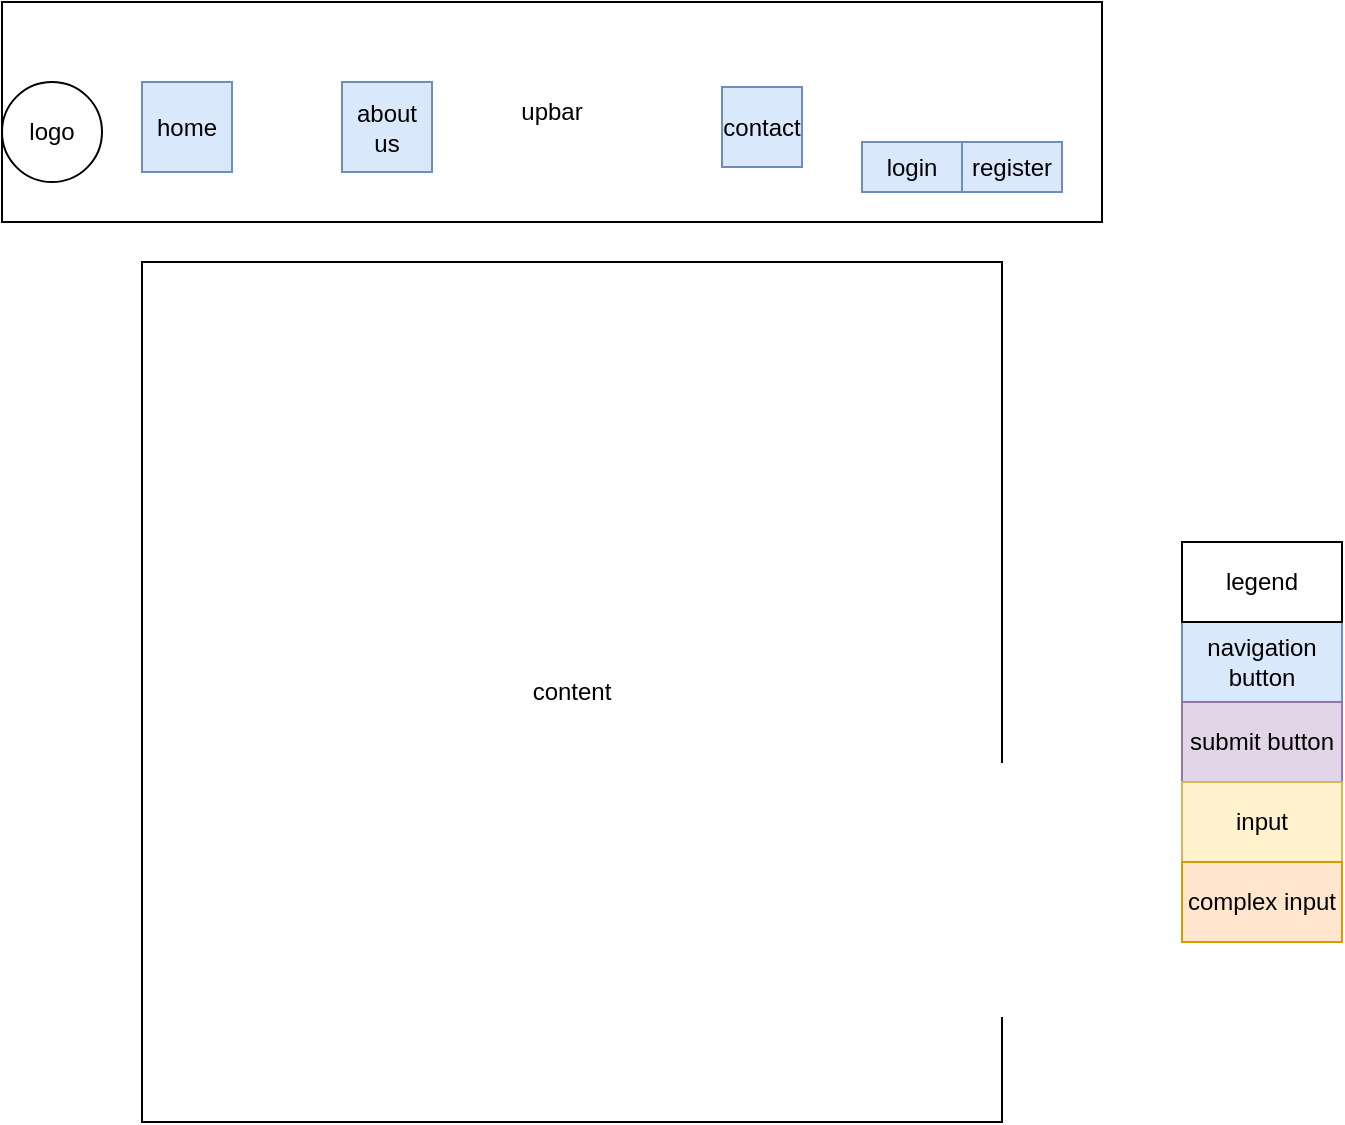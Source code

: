 <mxfile version="14.7.4" type="embed" pages="8"><diagram id="48QfPSKIX_U6BVccSqgQ" name="homepage"><mxGraphModel dx="999" dy="1860" grid="1" gridSize="10" guides="1" tooltips="1" connect="1" arrows="1" fold="1" page="1" pageScale="1" pageWidth="850" pageHeight="1100" background="none" math="0" shadow="0"><root><mxCell id="0"/><mxCell id="1" parent="0"/><mxCell id="4" value="upbar" style="rounded=0;whiteSpace=wrap;html=1;" parent="1" vertex="1"><mxGeometry x="140" y="-10" width="550" height="110" as="geometry"/></mxCell><mxCell id="5" value="logo" style="ellipse;whiteSpace=wrap;html=1;aspect=fixed;" parent="1" vertex="1"><mxGeometry x="140" y="30" width="50" height="50" as="geometry"/></mxCell><mxCell id="7" value="register" style="rounded=0;whiteSpace=wrap;html=1;fillColor=#dae8fc;strokeColor=#6c8ebf;" parent="1" vertex="1"><mxGeometry x="620" y="60" width="50" height="25" as="geometry"/></mxCell><mxCell id="8" value="login" style="rounded=0;whiteSpace=wrap;html=1;fillColor=#dae8fc;strokeColor=#6c8ebf;" parent="1" vertex="1"><mxGeometry x="570" y="60" width="50" height="25" as="geometry"/></mxCell><mxCell id="9" value="home" style="whiteSpace=wrap;html=1;aspect=fixed;fillColor=#dae8fc;strokeColor=#6c8ebf;" parent="1" vertex="1"><mxGeometry x="210" y="30" width="45" height="45" as="geometry"/></mxCell><mxCell id="10" value="contact" style="whiteSpace=wrap;html=1;aspect=fixed;fillColor=#dae8fc;strokeColor=#6c8ebf;" parent="1" vertex="1"><mxGeometry x="500" y="32.5" width="40" height="40" as="geometry"/></mxCell><mxCell id="11" value="about us" style="whiteSpace=wrap;html=1;aspect=fixed;fillColor=#dae8fc;strokeColor=#6c8ebf;" parent="1" vertex="1"><mxGeometry x="310" y="30" width="45" height="45" as="geometry"/></mxCell><mxCell id="12" value="content" style="whiteSpace=wrap;html=1;aspect=fixed;" parent="1" vertex="1"><mxGeometry x="210" y="120" width="430" height="430" as="geometry"/></mxCell><mxCell id="14" value="navigation button" style="rounded=0;whiteSpace=wrap;html=1;fillColor=#dae8fc;strokeColor=#6c8ebf;" parent="1" vertex="1"><mxGeometry x="730" y="300" width="80" height="40" as="geometry"/></mxCell><mxCell id="15" value="submit button" style="rounded=0;whiteSpace=wrap;html=1;fillColor=#e1d5e7;strokeColor=#9673a6;" parent="1" vertex="1"><mxGeometry x="730" y="340" width="80" height="40" as="geometry"/></mxCell><mxCell id="16" value="input" style="rounded=0;whiteSpace=wrap;html=1;fillColor=#fff2cc;strokeColor=#d6b656;" parent="1" vertex="1"><mxGeometry x="730" y="380" width="80" height="40" as="geometry"/></mxCell><mxCell id="17" value="complex input" style="rounded=0;whiteSpace=wrap;html=1;fillColor=#ffe6cc;strokeColor=#d79b00;" parent="1" vertex="1"><mxGeometry x="730" y="420" width="80" height="40" as="geometry"/></mxCell><mxCell id="18" value="legend" style="rounded=0;whiteSpace=wrap;html=1;" parent="1" vertex="1"><mxGeometry x="730" y="260" width="80" height="40" as="geometry"/></mxCell></root></mxGraphModel></diagram><diagram id="8_2chwJkqsUIfD7A2F27" name="register.page"><mxGraphModel dx="285" dy="1858" grid="1" gridSize="10" guides="1" tooltips="1" connect="1" arrows="1" fold="1" page="1" pageScale="1" pageWidth="850" pageHeight="1100" math="0" shadow="0"><root><mxCell id="qetR7_zGuVQxAj0pGvBH-0"/><mxCell id="qetR7_zGuVQxAj0pGvBH-1" parent="qetR7_zGuVQxAj0pGvBH-0"/><mxCell id="qetR7_zGuVQxAj0pGvBH-2" value="navigation button" style="rounded=0;whiteSpace=wrap;html=1;fillColor=#dae8fc;strokeColor=#6c8ebf;" parent="qetR7_zGuVQxAj0pGvBH-1" vertex="1"><mxGeometry x="10" y="-1040" width="80" height="40" as="geometry"/></mxCell><mxCell id="qetR7_zGuVQxAj0pGvBH-3" value="submit button" style="rounded=0;whiteSpace=wrap;html=1;fillColor=#e1d5e7;strokeColor=#9673a6;" parent="qetR7_zGuVQxAj0pGvBH-1" vertex="1"><mxGeometry x="10" y="-1000" width="80" height="40" as="geometry"/></mxCell><mxCell id="qetR7_zGuVQxAj0pGvBH-4" value="input" style="rounded=0;whiteSpace=wrap;html=1;fillColor=#fff2cc;strokeColor=#d6b656;" parent="qetR7_zGuVQxAj0pGvBH-1" vertex="1"><mxGeometry x="10" y="-960" width="80" height="40" as="geometry"/></mxCell><mxCell id="qetR7_zGuVQxAj0pGvBH-5" value="complex input" style="rounded=0;whiteSpace=wrap;html=1;fillColor=#ffe6cc;strokeColor=#d79b00;" parent="qetR7_zGuVQxAj0pGvBH-1" vertex="1"><mxGeometry x="10" y="-920" width="80" height="40" as="geometry"/></mxCell><mxCell id="qetR7_zGuVQxAj0pGvBH-6" value="legend" style="rounded=0;whiteSpace=wrap;html=1;" parent="qetR7_zGuVQxAj0pGvBH-1" vertex="1"><mxGeometry x="10" y="-1080" width="80" height="40" as="geometry"/></mxCell><mxCell id="qetR7_zGuVQxAj0pGvBH-7" value="" style="rounded=0;whiteSpace=wrap;html=1;fillColor=#fff2cc;strokeColor=#d6b656;" parent="qetR7_zGuVQxAj0pGvBH-1" vertex="1"><mxGeometry x="220" y="-840" width="240" height="60" as="geometry"/></mxCell><mxCell id="qetR7_zGuVQxAj0pGvBH-8" value="" style="rounded=0;whiteSpace=wrap;html=1;fillColor=#fff2cc;strokeColor=#d6b656;" parent="qetR7_zGuVQxAj0pGvBH-1" vertex="1"><mxGeometry x="220" y="-740" width="240" height="60" as="geometry"/></mxCell><mxCell id="yITbdPwe31zWzQW3iBT5-0" value="upbar" style="rounded=0;whiteSpace=wrap;html=1;" parent="qetR7_zGuVQxAj0pGvBH-1" vertex="1"><mxGeometry x="110" y="-1042.5" width="600" height="92.5" as="geometry"/></mxCell><mxCell id="yITbdPwe31zWzQW3iBT5-1" value="logo" style="ellipse;whiteSpace=wrap;html=1;aspect=fixed;" parent="qetR7_zGuVQxAj0pGvBH-1" vertex="1"><mxGeometry x="160" y="-1021.25" width="50" height="50" as="geometry"/></mxCell><mxCell id="yITbdPwe31zWzQW3iBT5-4" value="home" style="whiteSpace=wrap;html=1;aspect=fixed;fillColor=#dae8fc;strokeColor=#6c8ebf;" parent="qetR7_zGuVQxAj0pGvBH-1" vertex="1"><mxGeometry x="260" y="-1010" width="45" height="45" as="geometry"/></mxCell><mxCell id="yITbdPwe31zWzQW3iBT5-5" value="contact" style="whiteSpace=wrap;html=1;aspect=fixed;fillColor=#dae8fc;strokeColor=#6c8ebf;" parent="qetR7_zGuVQxAj0pGvBH-1" vertex="1"><mxGeometry x="550" y="-1007.5" width="40" height="40" as="geometry"/></mxCell><mxCell id="yITbdPwe31zWzQW3iBT5-6" value="about us" style="whiteSpace=wrap;html=1;aspect=fixed;fillColor=#dae8fc;strokeColor=#6c8ebf;" parent="qetR7_zGuVQxAj0pGvBH-1" vertex="1"><mxGeometry x="340" y="-1007.5" width="45" height="45" as="geometry"/></mxCell><mxCell id="yITbdPwe31zWzQW3iBT5-19" value="password" style="rounded=0;whiteSpace=wrap;html=1;" parent="qetR7_zGuVQxAj0pGvBH-1" vertex="1"><mxGeometry x="222.5" y="-770" width="120" height="20" as="geometry"/></mxCell><mxCell id="yITbdPwe31zWzQW3iBT5-20" value="submit" style="rounded=0;whiteSpace=wrap;html=1;fillColor=#e1d5e7;strokeColor=#9673a6;" parent="qetR7_zGuVQxAj0pGvBH-1" vertex="1"><mxGeometry x="260" y="-510" width="120" height="60" as="geometry"/></mxCell><mxCell id="yITbdPwe31zWzQW3iBT5-21" value="" style="rounded=0;whiteSpace=wrap;html=1;fillColor=#fff2cc;strokeColor=#d6b656;" parent="qetR7_zGuVQxAj0pGvBH-1" vertex="1"><mxGeometry x="222.5" y="-640" width="240" height="60" as="geometry"/></mxCell><mxCell id="yITbdPwe31zWzQW3iBT5-22" value="repeat password" style="rounded=0;whiteSpace=wrap;html=1;" parent="qetR7_zGuVQxAj0pGvBH-1" vertex="1"><mxGeometry x="230" y="-670" width="120" height="20" as="geometry"/></mxCell><mxCell id="yITbdPwe31zWzQW3iBT5-23" value="username:" style="rounded=0;whiteSpace=wrap;html=1;" parent="qetR7_zGuVQxAj0pGvBH-1" vertex="1"><mxGeometry x="230" y="-870" width="120" height="20" as="geometry"/></mxCell><mxCell id="yITbdPwe31zWzQW3iBT5-24" value="checkbox" style="rounded=0;whiteSpace=wrap;html=1;" parent="qetR7_zGuVQxAj0pGvBH-1" vertex="1"><mxGeometry x="240" y="-550" width="120" height="20" as="geometry"/></mxCell></root></mxGraphModel></diagram><diagram id="QBdJOiBELqfhsQn6X_9K" name="login.page"><mxGraphModel dx="947" dy="2625" grid="1" gridSize="10" guides="1" tooltips="1" connect="1" arrows="1" fold="1" page="1" pageScale="1" pageWidth="850" pageHeight="1100" math="0" shadow="0"><root><mxCell id="WaKozrHZsJp7wlysmKln-0"/><mxCell id="WaKozrHZsJp7wlysmKln-1" parent="WaKozrHZsJp7wlysmKln-0"/><mxCell id="5mCoRqvHG90-bwskRwjX-0" value="upbar" style="rounded=0;whiteSpace=wrap;html=1;" parent="WaKozrHZsJp7wlysmKln-1" vertex="1"><mxGeometry x="120" y="-1472.5" width="600" height="92.5" as="geometry"/></mxCell><mxCell id="5mCoRqvHG90-bwskRwjX-1" value="logo" style="ellipse;whiteSpace=wrap;html=1;aspect=fixed;" parent="WaKozrHZsJp7wlysmKln-1" vertex="1"><mxGeometry x="170" y="-1451.25" width="50" height="50" as="geometry"/></mxCell><mxCell id="5mCoRqvHG90-bwskRwjX-2" value="home" style="whiteSpace=wrap;html=1;aspect=fixed;fillColor=#dae8fc;strokeColor=#6c8ebf;" parent="WaKozrHZsJp7wlysmKln-1" vertex="1"><mxGeometry x="270" y="-1440" width="45" height="45" as="geometry"/></mxCell><mxCell id="5mCoRqvHG90-bwskRwjX-3" value="contact" style="whiteSpace=wrap;html=1;aspect=fixed;fillColor=#dae8fc;strokeColor=#6c8ebf;" parent="WaKozrHZsJp7wlysmKln-1" vertex="1"><mxGeometry x="560" y="-1437.5" width="40" height="40" as="geometry"/></mxCell><mxCell id="5mCoRqvHG90-bwskRwjX-4" value="about us" style="whiteSpace=wrap;html=1;aspect=fixed;fillColor=#dae8fc;strokeColor=#6c8ebf;" parent="WaKozrHZsJp7wlysmKln-1" vertex="1"><mxGeometry x="350" y="-1437.5" width="45" height="45" as="geometry"/></mxCell><mxCell id="pm16Jfxr7ePxjhJPZO0A-0" value="navigation button" style="rounded=0;whiteSpace=wrap;html=1;fillColor=#dae8fc;strokeColor=#6c8ebf;" parent="WaKozrHZsJp7wlysmKln-1" vertex="1"><mxGeometry x="20" y="-1460" width="80" height="40" as="geometry"/></mxCell><mxCell id="pm16Jfxr7ePxjhJPZO0A-1" value="submit button" style="rounded=0;whiteSpace=wrap;html=1;fillColor=#e1d5e7;strokeColor=#9673a6;" parent="WaKozrHZsJp7wlysmKln-1" vertex="1"><mxGeometry x="20" y="-1420" width="80" height="40" as="geometry"/></mxCell><mxCell id="pm16Jfxr7ePxjhJPZO0A-2" value="input" style="rounded=0;whiteSpace=wrap;html=1;fillColor=#fff2cc;strokeColor=#d6b656;" parent="WaKozrHZsJp7wlysmKln-1" vertex="1"><mxGeometry x="20" y="-1380" width="80" height="40" as="geometry"/></mxCell><mxCell id="pm16Jfxr7ePxjhJPZO0A-3" value="complex input" style="rounded=0;whiteSpace=wrap;html=1;fillColor=#ffe6cc;strokeColor=#d79b00;" parent="WaKozrHZsJp7wlysmKln-1" vertex="1"><mxGeometry x="20" y="-1340" width="80" height="40" as="geometry"/></mxCell><mxCell id="pm16Jfxr7ePxjhJPZO0A-4" value="legend" style="rounded=0;whiteSpace=wrap;html=1;" parent="WaKozrHZsJp7wlysmKln-1" vertex="1"><mxGeometry x="20" y="-1500" width="80" height="40" as="geometry"/></mxCell><mxCell id="LqY9G_POl2lhwehCe9fX-0" value="" style="rounded=0;whiteSpace=wrap;html=1;fillColor=#fff2cc;strokeColor=#d6b656;" parent="WaKozrHZsJp7wlysmKln-1" vertex="1"><mxGeometry x="290" y="-1260" width="240" height="60" as="geometry"/></mxCell><mxCell id="LqY9G_POl2lhwehCe9fX-1" value="" style="rounded=0;whiteSpace=wrap;html=1;fillColor=#fff2cc;strokeColor=#d6b656;" parent="WaKozrHZsJp7wlysmKln-1" vertex="1"><mxGeometry x="290" y="-1160" width="240" height="60" as="geometry"/></mxCell><mxCell id="LqY9G_POl2lhwehCe9fX-2" value="password" style="rounded=0;whiteSpace=wrap;html=1;" parent="WaKozrHZsJp7wlysmKln-1" vertex="1"><mxGeometry x="292.5" y="-1190" width="120" height="20" as="geometry"/></mxCell><mxCell id="LqY9G_POl2lhwehCe9fX-3" value="username:" style="rounded=0;whiteSpace=wrap;html=1;" parent="WaKozrHZsJp7wlysmKln-1" vertex="1"><mxGeometry x="300" y="-1290" width="120" height="20" as="geometry"/></mxCell><mxCell id="taQAd07q4ndl6m8-76CM-0" value="submit" style="rounded=0;whiteSpace=wrap;html=1;fillColor=#e1d5e7;strokeColor=#9673a6;" parent="WaKozrHZsJp7wlysmKln-1" vertex="1"><mxGeometry x="340" y="-1050" width="120" height="60" as="geometry"/></mxCell><mxCell id="taQAd07q4ndl6m8-76CM-1" value="wrong password error" style="rounded=0;whiteSpace=wrap;html=1;dashed=1;" parent="WaKozrHZsJp7wlysmKln-1" vertex="1"><mxGeometry x="300" y="-1080" width="120" height="20" as="geometry"/></mxCell></root></mxGraphModel></diagram><diagram id="UlFJ9r-9AALaBPoCcBKO" name="after.login"><mxGraphModel dx="947" dy="3725" grid="1" gridSize="10" guides="1" tooltips="1" connect="1" arrows="1" fold="1" page="1" pageScale="1" pageWidth="850" pageHeight="1100" math="0" shadow="0"><root><mxCell id="t5h4ntlKS3oG1EiMdZO0-0"/><mxCell id="t5h4ntlKS3oG1EiMdZO0-1" parent="t5h4ntlKS3oG1EiMdZO0-0"/><mxCell id="8mgCA9mocodFclwpFADu-0" value="upbar" style="rounded=0;whiteSpace=wrap;html=1;" parent="t5h4ntlKS3oG1EiMdZO0-1" vertex="1"><mxGeometry x="100" y="-3250" width="600" height="92.5" as="geometry"/></mxCell><mxCell id="8mgCA9mocodFclwpFADu-1" value="logo" style="ellipse;whiteSpace=wrap;html=1;aspect=fixed;" parent="t5h4ntlKS3oG1EiMdZO0-1" vertex="1"><mxGeometry x="150" y="-3228.75" width="50" height="50" as="geometry"/></mxCell><mxCell id="8mgCA9mocodFclwpFADu-2" value="home" style="whiteSpace=wrap;html=1;aspect=fixed;fillColor=#dae8fc;strokeColor=#6c8ebf;" parent="t5h4ntlKS3oG1EiMdZO0-1" vertex="1"><mxGeometry x="250" y="-3217.5" width="45" height="45" as="geometry"/></mxCell><mxCell id="8mgCA9mocodFclwpFADu-3" value="contact" style="whiteSpace=wrap;html=1;aspect=fixed;fillColor=#dae8fc;strokeColor=#6c8ebf;" parent="t5h4ntlKS3oG1EiMdZO0-1" vertex="1"><mxGeometry x="460" y="-3212.5" width="40" height="40" as="geometry"/></mxCell><mxCell id="8mgCA9mocodFclwpFADu-4" value="about us" style="whiteSpace=wrap;html=1;aspect=fixed;fillColor=#dae8fc;strokeColor=#6c8ebf;" parent="t5h4ntlKS3oG1EiMdZO0-1" vertex="1"><mxGeometry x="330" y="-3215" width="45" height="45" as="geometry"/></mxCell><mxCell id="8mgCA9mocodFclwpFADu-7" value="logout" style="rounded=0;whiteSpace=wrap;html=1;fillColor=#dae8fc;strokeColor=#6c8ebf;" parent="t5h4ntlKS3oG1EiMdZO0-1" vertex="1"><mxGeometry x="600" y="-3195" width="90" height="20" as="geometry"/></mxCell><mxCell id="8mgCA9mocodFclwpFADu-8" value="my account" style="whiteSpace=wrap;html=1;aspect=fixed;fillColor=#dae8fc;strokeColor=#6c8ebf;" parent="t5h4ntlKS3oG1EiMdZO0-1" vertex="1"><mxGeometry x="540" y="-3212.5" width="37.5" height="37.5" as="geometry"/></mxCell><mxCell id="8mgCA9mocodFclwpFADu-9" value="profile picture" style="whiteSpace=wrap;html=1;aspect=fixed;" parent="t5h4ntlKS3oG1EiMdZO0-1" vertex="1"><mxGeometry x="640" y="-3240" width="40" height="40" as="geometry"/></mxCell><mxCell id="8mgCA9mocodFclwpFADu-10" value="ideal weight" style="rounded=0;whiteSpace=wrap;html=1;fillColor=#dae8fc;strokeColor=#6c8ebf;" parent="t5h4ntlKS3oG1EiMdZO0-1" vertex="1"><mxGeometry x="320" y="-3120" width="120" height="40" as="geometry"/></mxCell><mxCell id="8mgCA9mocodFclwpFADu-14" value="weekly menus" style="rounded=0;whiteSpace=wrap;html=1;fillColor=#dae8fc;strokeColor=#6c8ebf;" parent="t5h4ntlKS3oG1EiMdZO0-1" vertex="1"><mxGeometry x="320" y="-2960" width="120" height="40" as="geometry"/></mxCell><mxCell id="8mgCA9mocodFclwpFADu-15" value="make your own meals" style="rounded=0;whiteSpace=wrap;html=1;fillColor=#dae8fc;strokeColor=#6c8ebf;" parent="t5h4ntlKS3oG1EiMdZO0-1" vertex="1"><mxGeometry x="320" y="-3040" width="120" height="40" as="geometry"/></mxCell><mxCell id="1kcmBMuvnpCB42gkU5Rv-0" value="navigation button" style="rounded=0;whiteSpace=wrap;html=1;fillColor=#dae8fc;strokeColor=#6c8ebf;" parent="t5h4ntlKS3oG1EiMdZO0-1" vertex="1"><mxGeometry y="-3255" width="80" height="40" as="geometry"/></mxCell><mxCell id="1kcmBMuvnpCB42gkU5Rv-1" value="submit button" style="rounded=0;whiteSpace=wrap;html=1;fillColor=#e1d5e7;strokeColor=#9673a6;" parent="t5h4ntlKS3oG1EiMdZO0-1" vertex="1"><mxGeometry y="-3215" width="80" height="40" as="geometry"/></mxCell><mxCell id="1kcmBMuvnpCB42gkU5Rv-2" value="input" style="rounded=0;whiteSpace=wrap;html=1;fillColor=#fff2cc;strokeColor=#d6b656;" parent="t5h4ntlKS3oG1EiMdZO0-1" vertex="1"><mxGeometry y="-3175" width="80" height="40" as="geometry"/></mxCell><mxCell id="1kcmBMuvnpCB42gkU5Rv-3" value="complex input" style="rounded=0;whiteSpace=wrap;html=1;fillColor=#ffe6cc;strokeColor=#d79b00;" parent="t5h4ntlKS3oG1EiMdZO0-1" vertex="1"><mxGeometry y="-3135" width="80" height="40" as="geometry"/></mxCell><mxCell id="1kcmBMuvnpCB42gkU5Rv-4" value="legend" style="rounded=0;whiteSpace=wrap;html=1;" parent="t5h4ntlKS3oG1EiMdZO0-1" vertex="1"><mxGeometry y="-3295" width="80" height="40" as="geometry"/></mxCell><mxCell id="HI-OCAmD_YwlpTVmajGA-0" value="calorie calculator" style="rounded=0;whiteSpace=wrap;html=1;fillColor=#dae8fc;strokeColor=#6c8ebf;" parent="t5h4ntlKS3oG1EiMdZO0-1" vertex="1"><mxGeometry x="320" y="-2880" width="120" height="40" as="geometry"/></mxCell></root></mxGraphModel></diagram><diagram id="nsds-qwrQrrErxD4soC7" name="ideal.weight.page"><mxGraphModel dx="947" dy="3725" grid="1" gridSize="10" guides="1" tooltips="1" connect="1" arrows="1" fold="1" page="1" pageScale="1" pageWidth="850" pageHeight="1100" math="0" shadow="0"><root><mxCell id="aQyhXpI_Iotmzn0sk4MF-0"/><mxCell id="aQyhXpI_Iotmzn0sk4MF-1" parent="aQyhXpI_Iotmzn0sk4MF-0"/><mxCell id="RuGEQduTDerfvcmNlpmX-0" value="upbar" style="rounded=0;whiteSpace=wrap;html=1;" parent="aQyhXpI_Iotmzn0sk4MF-1" vertex="1"><mxGeometry x="100" y="-3250" width="600" height="92.5" as="geometry"/></mxCell><mxCell id="RuGEQduTDerfvcmNlpmX-1" value="logo" style="ellipse;whiteSpace=wrap;html=1;aspect=fixed;" parent="aQyhXpI_Iotmzn0sk4MF-1" vertex="1"><mxGeometry x="150" y="-3228.75" width="50" height="50" as="geometry"/></mxCell><mxCell id="RuGEQduTDerfvcmNlpmX-2" value="home" style="whiteSpace=wrap;html=1;aspect=fixed;fillColor=#dae8fc;strokeColor=#6c8ebf;" parent="aQyhXpI_Iotmzn0sk4MF-1" vertex="1"><mxGeometry x="250" y="-3217.5" width="45" height="45" as="geometry"/></mxCell><mxCell id="RuGEQduTDerfvcmNlpmX-3" value="contact" style="whiteSpace=wrap;html=1;aspect=fixed;fillColor=#dae8fc;strokeColor=#6c8ebf;" parent="aQyhXpI_Iotmzn0sk4MF-1" vertex="1"><mxGeometry x="460" y="-3212.5" width="40" height="40" as="geometry"/></mxCell><mxCell id="RuGEQduTDerfvcmNlpmX-4" value="about us" style="whiteSpace=wrap;html=1;aspect=fixed;fillColor=#dae8fc;strokeColor=#6c8ebf;" parent="aQyhXpI_Iotmzn0sk4MF-1" vertex="1"><mxGeometry x="330" y="-3215" as="geometry"/></mxCell><mxCell id="RuGEQduTDerfvcmNlpmX-5" value="logout" style="rounded=0;whiteSpace=wrap;html=1;fillColor=#dae8fc;strokeColor=#6c8ebf;" parent="aQyhXpI_Iotmzn0sk4MF-1" vertex="1"><mxGeometry x="600" y="-3195" width="90" height="20" as="geometry"/></mxCell><mxCell id="RuGEQduTDerfvcmNlpmX-6" value="my account" style="whiteSpace=wrap;html=1;aspect=fixed;fillColor=#dae8fc;strokeColor=#6c8ebf;" parent="aQyhXpI_Iotmzn0sk4MF-1" vertex="1"><mxGeometry x="540" y="-3212.5" width="37.5" height="37.5" as="geometry"/></mxCell><mxCell id="RuGEQduTDerfvcmNlpmX-7" value="profile picture" style="whiteSpace=wrap;html=1;aspect=fixed;" parent="aQyhXpI_Iotmzn0sk4MF-1" vertex="1"><mxGeometry x="640" y="-3240" width="40" height="40" as="geometry"/></mxCell><mxCell id="RuGEQduTDerfvcmNlpmX-8" value="male" style="rounded=0;whiteSpace=wrap;html=1;fillColor=#dae8fc;strokeColor=#6c8ebf;" parent="aQyhXpI_Iotmzn0sk4MF-1" vertex="1"><mxGeometry x="310" y="-3120" width="100" height="30" as="geometry"/></mxCell><mxCell id="RuGEQduTDerfvcmNlpmX-9" value="female" style="rounded=0;whiteSpace=wrap;html=1;fillColor=#dae8fc;strokeColor=#6c8ebf;" parent="aQyhXpI_Iotmzn0sk4MF-1" vertex="1"><mxGeometry x="440" y="-3120" width="100" height="30" as="geometry"/></mxCell><mxCell id="RuGEQduTDerfvcmNlpmX-10" value="select option" style="rounded=1;whiteSpace=wrap;html=1;" parent="aQyhXpI_Iotmzn0sk4MF-1" vertex="1"><mxGeometry x="150" y="-3130" width="120" height="40" as="geometry"/></mxCell><mxCell id="93hmGzNHGX2reZq_gKHL-0" value="navigation button" style="rounded=0;whiteSpace=wrap;html=1;fillColor=#dae8fc;strokeColor=#6c8ebf;" parent="aQyhXpI_Iotmzn0sk4MF-1" vertex="1"><mxGeometry x="10" y="-3210" width="80" height="40" as="geometry"/></mxCell><mxCell id="93hmGzNHGX2reZq_gKHL-1" value="submit button" style="rounded=0;whiteSpace=wrap;html=1;fillColor=#e1d5e7;strokeColor=#9673a6;" parent="aQyhXpI_Iotmzn0sk4MF-1" vertex="1"><mxGeometry x="10" y="-3170" width="80" height="40" as="geometry"/></mxCell><mxCell id="93hmGzNHGX2reZq_gKHL-2" value="input" style="rounded=0;whiteSpace=wrap;html=1;fillColor=#fff2cc;strokeColor=#d6b656;" parent="aQyhXpI_Iotmzn0sk4MF-1" vertex="1"><mxGeometry x="10" y="-3130" width="80" height="40" as="geometry"/></mxCell><mxCell id="93hmGzNHGX2reZq_gKHL-3" value="complex input" style="rounded=0;whiteSpace=wrap;html=1;fillColor=#ffe6cc;strokeColor=#d79b00;" parent="aQyhXpI_Iotmzn0sk4MF-1" vertex="1"><mxGeometry x="10" y="-3090" width="80" height="40" as="geometry"/></mxCell><mxCell id="93hmGzNHGX2reZq_gKHL-4" value="legend" style="rounded=0;whiteSpace=wrap;html=1;" parent="aQyhXpI_Iotmzn0sk4MF-1" vertex="1"><mxGeometry x="10" y="-3250" width="80" height="40" as="geometry"/></mxCell><mxCell id="93hmGzNHGX2reZq_gKHL-5" value="input age" style="rounded=0;whiteSpace=wrap;html=1;" parent="aQyhXpI_Iotmzn0sk4MF-1" vertex="1"><mxGeometry x="320" y="-3040" width="110" height="20" as="geometry"/></mxCell><mxCell id="93hmGzNHGX2reZq_gKHL-7" value="input height" style="rounded=0;whiteSpace=wrap;html=1;" parent="aQyhXpI_Iotmzn0sk4MF-1" vertex="1"><mxGeometry x="320" y="-2960" width="110" height="20" as="geometry"/></mxCell><mxCell id="eFTWVSXnvEd_lq0kY4F1-0" value="" style="rounded=0;whiteSpace=wrap;html=1;fillColor=#fff2cc;strokeColor=#d6b656;" parent="aQyhXpI_Iotmzn0sk4MF-1" vertex="1"><mxGeometry x="320" y="-3010" width="180" height="40" as="geometry"/></mxCell><mxCell id="eFTWVSXnvEd_lq0kY4F1-1" value="" style="rounded=0;whiteSpace=wrap;html=1;fillColor=#fff2cc;strokeColor=#d6b656;" parent="aQyhXpI_Iotmzn0sk4MF-1" vertex="1"><mxGeometry x="320" y="-2930" width="180" height="40" as="geometry"/></mxCell><mxCell id="eFTWVSXnvEd_lq0kY4F1-3" value="submit" style="rounded=0;whiteSpace=wrap;html=1;fillColor=#e1d5e7;strokeColor=#9673a6;" parent="aQyhXpI_Iotmzn0sk4MF-1" vertex="1"><mxGeometry x="230" y="-2860" width="120" height="40" as="geometry"/></mxCell><mxCell id="eFTWVSXnvEd_lq0kY4F1-4" value="your ideal weight is:" style="rounded=0;whiteSpace=wrap;html=1;" parent="aQyhXpI_Iotmzn0sk4MF-1" vertex="1"><mxGeometry x="570" y="-2930" width="150" height="40" as="geometry"/></mxCell><mxCell id="eFTWVSXnvEd_lq0kY4F1-5" value="result" style="rounded=0;whiteSpace=wrap;html=1;" parent="aQyhXpI_Iotmzn0sk4MF-1" vertex="1"><mxGeometry x="570" y="-2870" width="150" height="60" as="geometry"/></mxCell></root></mxGraphModel></diagram><diagram id="djcP6vW6fJW2ODm1nWQ9" name="make.your.own.menu"><mxGraphModel dx="999" dy="7360" grid="1" gridSize="10" guides="1" tooltips="1" connect="1" arrows="1" fold="1" page="1" pageScale="1" pageWidth="850" pageHeight="1100" math="0" shadow="0"><root><mxCell id="Vbt0Ff9Bb3C4dDQiD0o8-0"/><mxCell id="Vbt0Ff9Bb3C4dDQiD0o8-1" parent="Vbt0Ff9Bb3C4dDQiD0o8-0"/><mxCell id="p700wEH_4LfupyOaMrwM-0" value="upbar" style="rounded=0;whiteSpace=wrap;html=1;" parent="Vbt0Ff9Bb3C4dDQiD0o8-1" vertex="1"><mxGeometry x="110" y="-5880" width="600" height="92.5" as="geometry"/></mxCell><mxCell id="p700wEH_4LfupyOaMrwM-1" value="logo" style="ellipse;whiteSpace=wrap;html=1;aspect=fixed;" parent="Vbt0Ff9Bb3C4dDQiD0o8-1" vertex="1"><mxGeometry x="160" y="-5858.75" width="50" height="50" as="geometry"/></mxCell><mxCell id="p700wEH_4LfupyOaMrwM-2" value="&lt;font color=&quot;#000000&quot;&gt;home&lt;/font&gt;" style="whiteSpace=wrap;html=1;aspect=fixed;fillColor=#dae8fc;strokeColor=#6c8ebf;" parent="Vbt0Ff9Bb3C4dDQiD0o8-1" vertex="1"><mxGeometry x="260" y="-5847.5" width="45" height="45" as="geometry"/></mxCell><mxCell id="p700wEH_4LfupyOaMrwM-3" value="&lt;font color=&quot;#000000&quot;&gt;contact&lt;/font&gt;" style="whiteSpace=wrap;html=1;aspect=fixed;fillColor=#dae8fc;strokeColor=#6c8ebf;" parent="Vbt0Ff9Bb3C4dDQiD0o8-1" vertex="1"><mxGeometry x="470" y="-5842.5" width="40" height="40" as="geometry"/></mxCell><mxCell id="p700wEH_4LfupyOaMrwM-4" value="&lt;font color=&quot;#000000&quot;&gt;about us&lt;/font&gt;" style="whiteSpace=wrap;html=1;aspect=fixed;fillColor=#dae8fc;strokeColor=#6c8ebf;" parent="Vbt0Ff9Bb3C4dDQiD0o8-1" vertex="1"><mxGeometry x="340" y="-5845" width="45" height="45" as="geometry"/></mxCell><mxCell id="p700wEH_4LfupyOaMrwM-5" value="&lt;font color=&quot;#000000&quot;&gt;logout&lt;/font&gt;" style="rounded=0;whiteSpace=wrap;html=1;fillColor=#dae8fc;strokeColor=#6c8ebf;" parent="Vbt0Ff9Bb3C4dDQiD0o8-1" vertex="1"><mxGeometry x="610" y="-5825" width="90" height="20" as="geometry"/></mxCell><mxCell id="p700wEH_4LfupyOaMrwM-6" value="&lt;font color=&quot;#000000&quot;&gt;my account&lt;/font&gt;" style="whiteSpace=wrap;html=1;aspect=fixed;fillColor=#dae8fc;strokeColor=#6c8ebf;" parent="Vbt0Ff9Bb3C4dDQiD0o8-1" vertex="1"><mxGeometry x="550" y="-5842.5" width="37.5" height="37.5" as="geometry"/></mxCell><mxCell id="p700wEH_4LfupyOaMrwM-7" value="profile picture" style="whiteSpace=wrap;html=1;aspect=fixed;" parent="Vbt0Ff9Bb3C4dDQiD0o8-1" vertex="1"><mxGeometry x="650" y="-5870" width="40" height="40" as="geometry"/></mxCell><mxCell id="o20NkgzP6663_L70M4Fb-0" value="&lt;font color=&quot;#000000&quot;&gt;navigation button&lt;/font&gt;" style="rounded=0;whiteSpace=wrap;html=1;fillColor=#dae8fc;strokeColor=#6c8ebf;" parent="Vbt0Ff9Bb3C4dDQiD0o8-1" vertex="1"><mxGeometry x="10" y="-5910" width="80" height="40" as="geometry"/></mxCell><mxCell id="o20NkgzP6663_L70M4Fb-1" value="&lt;font color=&quot;#000000&quot;&gt;submit button&lt;/font&gt;" style="rounded=0;whiteSpace=wrap;html=1;fillColor=#e1d5e7;strokeColor=#9673a6;" parent="Vbt0Ff9Bb3C4dDQiD0o8-1" vertex="1"><mxGeometry x="10" y="-5870" width="80" height="40" as="geometry"/></mxCell><mxCell id="o20NkgzP6663_L70M4Fb-2" value="&lt;font color=&quot;#000000&quot;&gt;input&lt;/font&gt;" style="rounded=0;whiteSpace=wrap;html=1;fillColor=#fff2cc;strokeColor=#d6b656;" parent="Vbt0Ff9Bb3C4dDQiD0o8-1" vertex="1"><mxGeometry x="10" y="-5830" width="80" height="40" as="geometry"/></mxCell><mxCell id="o20NkgzP6663_L70M4Fb-3" value="&lt;font color=&quot;#000000&quot;&gt;complex input&lt;/font&gt;" style="rounded=0;whiteSpace=wrap;html=1;fillColor=#ffe6cc;strokeColor=#d79b00;" parent="Vbt0Ff9Bb3C4dDQiD0o8-1" vertex="1"><mxGeometry x="10" y="-5790" width="80" height="40" as="geometry"/></mxCell><mxCell id="o20NkgzP6663_L70M4Fb-4" value="legend" style="rounded=0;whiteSpace=wrap;html=1;" parent="Vbt0Ff9Bb3C4dDQiD0o8-1" vertex="1"><mxGeometry x="10" y="-5950" width="80" height="40" as="geometry"/></mxCell><mxCell id="x2DLGtw2fkxEiqkoQ6eI-9" value="" style="rounded=1;whiteSpace=wrap;html=1;" parent="Vbt0Ff9Bb3C4dDQiD0o8-1" vertex="1"><mxGeometry x="50" y="-5710" width="200" height="500" as="geometry"/></mxCell><mxCell id="x2DLGtw2fkxEiqkoQ6eI-10" value="" style="rounded=0;whiteSpace=wrap;html=1;" parent="Vbt0Ff9Bb3C4dDQiD0o8-1" vertex="1"><mxGeometry x="250" y="-5710" width="10" height="510" as="geometry"/></mxCell><mxCell id="x2DLGtw2fkxEiqkoQ6eI-11" value="" style="endArrow=none;html=1;exitX=0.5;exitY=1;exitDx=0;exitDy=0;entryX=0.5;entryY=0;entryDx=0;entryDy=0;" parent="Vbt0Ff9Bb3C4dDQiD0o8-1" source="x2DLGtw2fkxEiqkoQ6eI-9" target="x2DLGtw2fkxEiqkoQ6eI-9" edge="1"><mxGeometry width="50" height="50" relative="1" as="geometry"><mxPoint x="400" y="-5470" as="sourcePoint"/><mxPoint x="450" y="-5520" as="targetPoint"/><Array as="points"><mxPoint x="150" y="-5530"/></Array></mxGeometry></mxCell><mxCell id="x2DLGtw2fkxEiqkoQ6eI-12" value="aliments" style="text;html=1;strokeColor=none;fillColor=none;align=center;verticalAlign=middle;whiteSpace=wrap;rounded=0;" parent="Vbt0Ff9Bb3C4dDQiD0o8-1" vertex="1"><mxGeometry x="80" y="-5520" width="40" height="30" as="geometry"/></mxCell><mxCell id="x2DLGtw2fkxEiqkoQ6eI-13" value="&amp;nbsp;calories / 100 g" style="text;html=1;strokeColor=none;fillColor=none;align=center;verticalAlign=middle;whiteSpace=wrap;rounded=0;" parent="Vbt0Ff9Bb3C4dDQiD0o8-1" vertex="1"><mxGeometry x="180" y="-5520" width="50" height="30" as="geometry"/></mxCell><mxCell id="x2DLGtw2fkxEiqkoQ6eI-14" value="" style="rounded=0;whiteSpace=wrap;html=1;" parent="Vbt0Ff9Bb3C4dDQiD0o8-1" vertex="1"><mxGeometry x="360" y="-5710" width="460" height="520" as="geometry"/></mxCell><mxCell id="uRccfYFV-Sm1fCnpd6W1-0" value="daily calories" style="text;html=1;strokeColor=none;fillColor=none;align=center;verticalAlign=middle;whiteSpace=wrap;rounded=0;" parent="Vbt0Ff9Bb3C4dDQiD0o8-1" vertex="1"><mxGeometry x="280" y="-5760" width="150" height="40" as="geometry"/></mxCell><mxCell id="uRccfYFV-Sm1fCnpd6W1-2" value="" style="endArrow=none;html=1;exitX=1.004;exitY=0.113;exitDx=0;exitDy=0;exitPerimeter=0;entryX=-0.002;entryY=0.108;entryDx=0;entryDy=0;entryPerimeter=0;" parent="Vbt0Ff9Bb3C4dDQiD0o8-1" source="x2DLGtw2fkxEiqkoQ6eI-14" target="x2DLGtw2fkxEiqkoQ6eI-14" edge="1"><mxGeometry width="50" height="50" relative="1" as="geometry"><mxPoint x="400" y="-5490" as="sourcePoint"/><mxPoint x="450" y="-5540" as="targetPoint"/></mxGeometry></mxCell><mxCell id="uRccfYFV-Sm1fCnpd6W1-5" value="days of the week" style="text;html=1;strokeColor=none;fillColor=none;align=center;verticalAlign=middle;whiteSpace=wrap;rounded=0;" parent="Vbt0Ff9Bb3C4dDQiD0o8-1" vertex="1"><mxGeometry x="480" y="-5690" width="220" height="30" as="geometry"/></mxCell><mxCell id="uRccfYFV-Sm1fCnpd6W1-6" value="" style="rounded=0;whiteSpace=wrap;html=1;" parent="Vbt0Ff9Bb3C4dDQiD0o8-1" vertex="1"><mxGeometry x="360" y="-5650" width="70" height="460" as="geometry"/></mxCell><mxCell id="uRccfYFV-Sm1fCnpd6W1-7" value="breackfast" style="text;html=1;strokeColor=none;fillColor=none;align=center;verticalAlign=middle;whiteSpace=wrap;rounded=0;" parent="Vbt0Ff9Bb3C4dDQiD0o8-1" vertex="1"><mxGeometry x="360" y="-5600" width="70" height="30" as="geometry"/></mxCell><mxCell id="uRccfYFV-Sm1fCnpd6W1-9" value="lunch" style="text;html=1;strokeColor=none;fillColor=none;align=center;verticalAlign=middle;whiteSpace=wrap;rounded=0;" parent="Vbt0Ff9Bb3C4dDQiD0o8-1" vertex="1"><mxGeometry x="375" y="-5465" width="40" height="30" as="geometry"/></mxCell><mxCell id="uRccfYFV-Sm1fCnpd6W1-11" value="dinner" style="text;html=1;strokeColor=none;fillColor=none;align=center;verticalAlign=middle;whiteSpace=wrap;rounded=0;" parent="Vbt0Ff9Bb3C4dDQiD0o8-1" vertex="1"><mxGeometry x="380" y="-5270" width="40" height="20" as="geometry"/></mxCell><mxCell id="uRccfYFV-Sm1fCnpd6W1-13" value="introduced aliments" style="rounded=0;whiteSpace=wrap;html=1;" parent="Vbt0Ff9Bb3C4dDQiD0o8-1" vertex="1"><mxGeometry x="430" y="-5650" width="60" height="130" as="geometry"/></mxCell><mxCell id="uRccfYFV-Sm1fCnpd6W1-14" value="total number of calories" style="rounded=0;whiteSpace=wrap;html=1;" parent="Vbt0Ff9Bb3C4dDQiD0o8-1" vertex="1"><mxGeometry x="490" y="-5650" width="60" height="130" as="geometry"/></mxCell><mxCell id="gRmcI3YmrPOSQz_Q6hQF-0" value="error message" style="text;html=1;strokeColor=none;fillColor=none;align=center;verticalAlign=middle;whiteSpace=wrap;rounded=0;" parent="Vbt0Ff9Bb3C4dDQiD0o8-1" vertex="1"><mxGeometry x="240" y="-5120" width="250" height="20" as="geometry"/></mxCell></root></mxGraphModel></diagram><diagram id="KdLsIRccg98iK4b-f9QH" name="weekly.menus"><mxGraphModel dx="999" dy="7360" grid="1" gridSize="10" guides="1" tooltips="1" connect="1" arrows="1" fold="1" page="1" pageScale="1" pageWidth="850" pageHeight="1100" math="0" shadow="0"><root><mxCell id="h4XE0gfhQfNCgzoQZWAj-0"/><mxCell id="h4XE0gfhQfNCgzoQZWAj-1" parent="h4XE0gfhQfNCgzoQZWAj-0"/><mxCell id="Gv1i1IV_M8SiLbK-yhA4-0" value="upbar" style="rounded=0;whiteSpace=wrap;html=1;" parent="h4XE0gfhQfNCgzoQZWAj-1" vertex="1"><mxGeometry x="110" y="-5880" width="600" height="92.5" as="geometry"/></mxCell><mxCell id="Gv1i1IV_M8SiLbK-yhA4-1" value="logo" style="ellipse;whiteSpace=wrap;html=1;aspect=fixed;" parent="h4XE0gfhQfNCgzoQZWAj-1" vertex="1"><mxGeometry x="160" y="-5858.75" width="50" height="50" as="geometry"/></mxCell><mxCell id="Gv1i1IV_M8SiLbK-yhA4-2" value="&lt;font color=&quot;#000000&quot;&gt;home&lt;/font&gt;" style="whiteSpace=wrap;html=1;aspect=fixed;fillColor=#dae8fc;strokeColor=#6c8ebf;" parent="h4XE0gfhQfNCgzoQZWAj-1" vertex="1"><mxGeometry x="260" y="-5847.5" width="45" height="45" as="geometry"/></mxCell><mxCell id="Gv1i1IV_M8SiLbK-yhA4-3" value="&lt;font color=&quot;#000000&quot;&gt;contact&lt;/font&gt;" style="whiteSpace=wrap;html=1;aspect=fixed;fillColor=#dae8fc;strokeColor=#6c8ebf;" parent="h4XE0gfhQfNCgzoQZWAj-1" vertex="1"><mxGeometry x="470" y="-5842.5" width="40" height="40" as="geometry"/></mxCell><mxCell id="Gv1i1IV_M8SiLbK-yhA4-4" value="&lt;font color=&quot;#000000&quot;&gt;about us&lt;/font&gt;" style="whiteSpace=wrap;html=1;aspect=fixed;fillColor=#dae8fc;strokeColor=#6c8ebf;" parent="h4XE0gfhQfNCgzoQZWAj-1" vertex="1"><mxGeometry x="340" y="-5845" width="45" height="45" as="geometry"/></mxCell><mxCell id="Gv1i1IV_M8SiLbK-yhA4-5" value="&lt;font color=&quot;#000000&quot;&gt;logout&lt;/font&gt;" style="rounded=0;whiteSpace=wrap;html=1;fillColor=#dae8fc;strokeColor=#6c8ebf;" parent="h4XE0gfhQfNCgzoQZWAj-1" vertex="1"><mxGeometry x="610" y="-5825" width="90" height="20" as="geometry"/></mxCell><mxCell id="Gv1i1IV_M8SiLbK-yhA4-6" value="&lt;font color=&quot;#000000&quot;&gt;my account&lt;/font&gt;" style="whiteSpace=wrap;html=1;aspect=fixed;fillColor=#dae8fc;strokeColor=#6c8ebf;" parent="h4XE0gfhQfNCgzoQZWAj-1" vertex="1"><mxGeometry x="550" y="-5842.5" width="37.5" height="37.5" as="geometry"/></mxCell><mxCell id="Gv1i1IV_M8SiLbK-yhA4-7" value="profile picture" style="whiteSpace=wrap;html=1;aspect=fixed;" parent="h4XE0gfhQfNCgzoQZWAj-1" vertex="1"><mxGeometry x="650" y="-5870" width="40" height="40" as="geometry"/></mxCell><mxCell id="Gv1i1IV_M8SiLbK-yhA4-8" value="&lt;font color=&quot;#000000&quot;&gt;navigation button&lt;/font&gt;" style="rounded=0;whiteSpace=wrap;html=1;fillColor=#dae8fc;strokeColor=#6c8ebf;" parent="h4XE0gfhQfNCgzoQZWAj-1" vertex="1"><mxGeometry x="10" y="-5910" width="80" height="40" as="geometry"/></mxCell><mxCell id="Gv1i1IV_M8SiLbK-yhA4-9" value="&lt;font color=&quot;#000000&quot;&gt;submit button&lt;/font&gt;" style="rounded=0;whiteSpace=wrap;html=1;fillColor=#e1d5e7;strokeColor=#9673a6;" parent="h4XE0gfhQfNCgzoQZWAj-1" vertex="1"><mxGeometry x="10" y="-5870" width="80" height="40" as="geometry"/></mxCell><mxCell id="Gv1i1IV_M8SiLbK-yhA4-10" value="&lt;font color=&quot;#000000&quot;&gt;input&lt;/font&gt;" style="rounded=0;whiteSpace=wrap;html=1;fillColor=#fff2cc;strokeColor=#d6b656;" parent="h4XE0gfhQfNCgzoQZWAj-1" vertex="1"><mxGeometry x="10" y="-5830" width="80" height="40" as="geometry"/></mxCell><mxCell id="Gv1i1IV_M8SiLbK-yhA4-11" value="&lt;font color=&quot;#000000&quot;&gt;complex input&lt;/font&gt;" style="rounded=0;whiteSpace=wrap;html=1;fillColor=#ffe6cc;strokeColor=#d79b00;" parent="h4XE0gfhQfNCgzoQZWAj-1" vertex="1"><mxGeometry x="10" y="-5790" width="80" height="40" as="geometry"/></mxCell><mxCell id="Gv1i1IV_M8SiLbK-yhA4-12" value="legend" style="rounded=0;whiteSpace=wrap;html=1;" parent="h4XE0gfhQfNCgzoQZWAj-1" vertex="1"><mxGeometry x="10" y="-5950" width="80" height="40" as="geometry"/></mxCell><mxCell id="Gv1i1IV_M8SiLbK-yhA4-13" value="" style="rounded=0;whiteSpace=wrap;html=1;" parent="h4XE0gfhQfNCgzoQZWAj-1" vertex="1"><mxGeometry x="110" y="-5720" width="610" height="440" as="geometry"/></mxCell><mxCell id="Gv1i1IV_M8SiLbK-yhA4-14" value="" style="endArrow=none;html=1;entryX=0.118;entryY=-0.002;entryDx=0;entryDy=0;entryPerimeter=0;exitX=0.126;exitY=1;exitDx=0;exitDy=0;exitPerimeter=0;" parent="h4XE0gfhQfNCgzoQZWAj-1" source="Gv1i1IV_M8SiLbK-yhA4-13" target="Gv1i1IV_M8SiLbK-yhA4-13" edge="1"><mxGeometry width="50" height="50" relative="1" as="geometry"><mxPoint x="400" y="-5540" as="sourcePoint"/><mxPoint x="450" y="-5590" as="targetPoint"/></mxGeometry></mxCell><mxCell id="Gv1i1IV_M8SiLbK-yhA4-15" value="" style="endArrow=none;html=1;" parent="h4XE0gfhQfNCgzoQZWAj-1" edge="1"><mxGeometry width="50" height="50" relative="1" as="geometry"><mxPoint x="190" y="-5610" as="sourcePoint"/><mxPoint x="722" y="-5610" as="targetPoint"/></mxGeometry></mxCell><mxCell id="Gv1i1IV_M8SiLbK-yhA4-16" value="" style="endArrow=none;html=1;" parent="h4XE0gfhQfNCgzoQZWAj-1" edge="1"><mxGeometry width="50" height="50" relative="1" as="geometry"><mxPoint x="180" y="-5420" as="sourcePoint"/><mxPoint x="720" y="-5420" as="targetPoint"/></mxGeometry></mxCell><mxCell id="Gv1i1IV_M8SiLbK-yhA4-17" value="dinner" style="text;html=1;strokeColor=none;fillColor=none;align=center;verticalAlign=middle;whiteSpace=wrap;rounded=0;" parent="h4XE0gfhQfNCgzoQZWAj-1" vertex="1"><mxGeometry x="130" y="-5350" width="40" height="20" as="geometry"/></mxCell><mxCell id="Gv1i1IV_M8SiLbK-yhA4-18" value="lunch" style="text;html=1;strokeColor=none;fillColor=none;align=center;verticalAlign=middle;whiteSpace=wrap;rounded=0;" parent="h4XE0gfhQfNCgzoQZWAj-1" vertex="1"><mxGeometry x="130" y="-5550" width="40" height="20" as="geometry"/></mxCell><mxCell id="Z3fLAGP1JXs2fWNaKSQS-0" value="breakfast" style="text;html=1;strokeColor=none;fillColor=none;align=center;verticalAlign=middle;whiteSpace=wrap;rounded=0;" parent="h4XE0gfhQfNCgzoQZWAj-1" vertex="1"><mxGeometry x="130" y="-5680" width="40" height="20" as="geometry"/></mxCell><mxCell id="Z3fLAGP1JXs2fWNaKSQS-1" value="menu 1" style="text;html=1;strokeColor=none;fillColor=none;align=center;verticalAlign=middle;whiteSpace=wrap;rounded=0;" parent="h4XE0gfhQfNCgzoQZWAj-1" vertex="1"><mxGeometry x="380" y="-5700" width="60" height="20" as="geometry"/></mxCell><mxCell id="Z3fLAGP1JXs2fWNaKSQS-2" value="menu 2" style="text;html=1;strokeColor=none;fillColor=none;align=center;verticalAlign=middle;whiteSpace=wrap;rounded=0;" parent="h4XE0gfhQfNCgzoQZWAj-1" vertex="1"><mxGeometry x="380" y="-5650" width="60" height="20" as="geometry"/></mxCell></root></mxGraphModel></diagram><diagram id="pG8clhjJu4GUMoErn7Pi" name="calorie.calculator"><mxGraphModel dx="999" dy="7360" grid="1" gridSize="10" guides="1" tooltips="1" connect="1" arrows="1" fold="1" page="1" pageScale="1" pageWidth="850" pageHeight="1100" math="0" shadow="0"><root><mxCell id="fhCK0Nvtap5ZFYeba8bG-0"/><mxCell id="fhCK0Nvtap5ZFYeba8bG-1" parent="fhCK0Nvtap5ZFYeba8bG-0"/><mxCell id="80MSlf4cWozF217WzbGU-0" value="upbar" style="rounded=0;whiteSpace=wrap;html=1;" parent="fhCK0Nvtap5ZFYeba8bG-1" vertex="1"><mxGeometry x="175" y="-6500" width="600" height="92.5" as="geometry"/></mxCell><mxCell id="80MSlf4cWozF217WzbGU-1" value="logo" style="ellipse;whiteSpace=wrap;html=1;aspect=fixed;" parent="fhCK0Nvtap5ZFYeba8bG-1" vertex="1"><mxGeometry x="225" y="-6478.75" width="50" height="50" as="geometry"/></mxCell><mxCell id="80MSlf4cWozF217WzbGU-2" value="&lt;font color=&quot;#000000&quot;&gt;home&lt;/font&gt;" style="whiteSpace=wrap;html=1;aspect=fixed;fillColor=#dae8fc;strokeColor=#6c8ebf;" parent="fhCK0Nvtap5ZFYeba8bG-1" vertex="1"><mxGeometry x="325" y="-6467.5" width="45" height="45" as="geometry"/></mxCell><mxCell id="80MSlf4cWozF217WzbGU-3" value="&lt;font color=&quot;#000000&quot;&gt;contact&lt;/font&gt;" style="whiteSpace=wrap;html=1;aspect=fixed;fillColor=#dae8fc;strokeColor=#6c8ebf;" parent="fhCK0Nvtap5ZFYeba8bG-1" vertex="1"><mxGeometry x="535" y="-6462.5" width="40" height="40" as="geometry"/></mxCell><mxCell id="80MSlf4cWozF217WzbGU-4" value="&lt;font color=&quot;#000000&quot;&gt;about us&lt;/font&gt;" style="whiteSpace=wrap;html=1;aspect=fixed;fillColor=#dae8fc;strokeColor=#6c8ebf;" parent="fhCK0Nvtap5ZFYeba8bG-1" vertex="1"><mxGeometry x="405" y="-6465" width="45" height="45" as="geometry"/></mxCell><mxCell id="80MSlf4cWozF217WzbGU-5" value="&lt;font color=&quot;#000000&quot;&gt;logout&lt;/font&gt;" style="rounded=0;whiteSpace=wrap;html=1;fillColor=#dae8fc;strokeColor=#6c8ebf;" parent="fhCK0Nvtap5ZFYeba8bG-1" vertex="1"><mxGeometry x="675" y="-6445" width="90" height="20" as="geometry"/></mxCell><mxCell id="80MSlf4cWozF217WzbGU-6" value="&lt;font color=&quot;#000000&quot;&gt;my account&lt;/font&gt;" style="whiteSpace=wrap;html=1;aspect=fixed;fillColor=#dae8fc;strokeColor=#6c8ebf;" parent="fhCK0Nvtap5ZFYeba8bG-1" vertex="1"><mxGeometry x="615" y="-6462.5" width="37.5" height="37.5" as="geometry"/></mxCell><mxCell id="80MSlf4cWozF217WzbGU-7" value="profile picture" style="whiteSpace=wrap;html=1;aspect=fixed;" parent="fhCK0Nvtap5ZFYeba8bG-1" vertex="1"><mxGeometry x="715" y="-6490" width="40" height="40" as="geometry"/></mxCell><mxCell id="80MSlf4cWozF217WzbGU-8" value="&lt;font color=&quot;#000000&quot;&gt;navigation button&lt;/font&gt;" style="rounded=0;whiteSpace=wrap;html=1;fillColor=#dae8fc;strokeColor=#6c8ebf;" parent="fhCK0Nvtap5ZFYeba8bG-1" vertex="1"><mxGeometry x="75" y="-6530" width="80" height="40" as="geometry"/></mxCell><mxCell id="80MSlf4cWozF217WzbGU-9" value="&lt;font color=&quot;#000000&quot;&gt;submit button&lt;/font&gt;" style="rounded=0;whiteSpace=wrap;html=1;fillColor=#e1d5e7;strokeColor=#9673a6;" parent="fhCK0Nvtap5ZFYeba8bG-1" vertex="1"><mxGeometry x="75" y="-6490" width="80" height="40" as="geometry"/></mxCell><mxCell id="80MSlf4cWozF217WzbGU-10" value="&lt;font color=&quot;#000000&quot;&gt;input&lt;/font&gt;" style="rounded=0;whiteSpace=wrap;html=1;fillColor=#fff2cc;strokeColor=#d6b656;" parent="fhCK0Nvtap5ZFYeba8bG-1" vertex="1"><mxGeometry x="75" y="-6450" width="80" height="40" as="geometry"/></mxCell><mxCell id="80MSlf4cWozF217WzbGU-11" value="&lt;font color=&quot;#000000&quot;&gt;complex input&lt;/font&gt;" style="rounded=0;whiteSpace=wrap;html=1;fillColor=#ffe6cc;strokeColor=#d79b00;" parent="fhCK0Nvtap5ZFYeba8bG-1" vertex="1"><mxGeometry x="75" y="-6410" width="80" height="40" as="geometry"/></mxCell><mxCell id="80MSlf4cWozF217WzbGU-12" value="legend" style="rounded=0;whiteSpace=wrap;html=1;" parent="fhCK0Nvtap5ZFYeba8bG-1" vertex="1"><mxGeometry x="75" y="-6570" width="80" height="40" as="geometry"/></mxCell><mxCell id="80MSlf4cWozF217WzbGU-13" value="input age" style="text;html=1;strokeColor=none;fillColor=none;align=center;verticalAlign=middle;whiteSpace=wrap;rounded=0;" parent="fhCK0Nvtap5ZFYeba8bG-1" vertex="1"><mxGeometry x="165" y="-6360" width="90" height="20" as="geometry"/></mxCell><mxCell id="WBum0692gKrfZyvX0muk-0" value="" style="rounded=0;whiteSpace=wrap;html=1;fillColor=#fff2cc;strokeColor=#d6b656;" parent="fhCK0Nvtap5ZFYeba8bG-1" vertex="1"><mxGeometry x="265" y="-6365" width="60" height="25" as="geometry"/></mxCell><mxCell id="WBum0692gKrfZyvX0muk-1" value="gender" style="text;html=1;strokeColor=none;fillColor=none;align=center;verticalAlign=middle;whiteSpace=wrap;rounded=0;" parent="fhCK0Nvtap5ZFYeba8bG-1" vertex="1"><mxGeometry x="185" y="-6320" width="40" height="20" as="geometry"/></mxCell><mxCell id="Fjg6gQPjV4yVkcDUtzbh-0" value="&lt;font color=&quot;#000000&quot;&gt;male&lt;/font&gt;" style="rounded=0;whiteSpace=wrap;html=1;fillColor=#dae8fc;strokeColor=#6c8ebf;" parent="fhCK0Nvtap5ZFYeba8bG-1" vertex="1"><mxGeometry x="265" y="-6320" width="50" height="20" as="geometry"/></mxCell><mxCell id="Fjg6gQPjV4yVkcDUtzbh-1" value="&lt;font color=&quot;#000000&quot;&gt;female&lt;/font&gt;" style="rounded=0;whiteSpace=wrap;html=1;fillColor=#dae8fc;strokeColor=#6c8ebf;" parent="fhCK0Nvtap5ZFYeba8bG-1" vertex="1"><mxGeometry x="320" y="-6320" width="50" height="20" as="geometry"/></mxCell><mxCell id="Fjg6gQPjV4yVkcDUtzbh-2" value="height" style="text;html=1;strokeColor=none;fillColor=none;align=center;verticalAlign=middle;whiteSpace=wrap;rounded=0;" parent="fhCK0Nvtap5ZFYeba8bG-1" vertex="1"><mxGeometry x="185" y="-6280" width="40" height="20" as="geometry"/></mxCell><mxCell id="Fjg6gQPjV4yVkcDUtzbh-3" value="" style="rounded=0;whiteSpace=wrap;html=1;fillColor=#fff2cc;strokeColor=#d6b656;" parent="fhCK0Nvtap5ZFYeba8bG-1" vertex="1"><mxGeometry x="265" y="-6280" width="60" height="20" as="geometry"/></mxCell><mxCell id="Fjg6gQPjV4yVkcDUtzbh-5" value="weight" style="text;html=1;strokeColor=none;fillColor=none;align=center;verticalAlign=middle;whiteSpace=wrap;rounded=0;" parent="fhCK0Nvtap5ZFYeba8bG-1" vertex="1"><mxGeometry x="185" y="-6240" width="40" height="20" as="geometry"/></mxCell><mxCell id="Fjg6gQPjV4yVkcDUtzbh-6" value="" style="rounded=0;whiteSpace=wrap;html=1;fillColor=#fff2cc;strokeColor=#d6b656;" parent="fhCK0Nvtap5ZFYeba8bG-1" vertex="1"><mxGeometry x="265" y="-6240" width="60" height="20" as="geometry"/></mxCell><mxCell id="Fjg6gQPjV4yVkcDUtzbh-7" value="activity" style="text;html=1;strokeColor=none;fillColor=none;align=center;verticalAlign=middle;whiteSpace=wrap;rounded=0;" parent="fhCK0Nvtap5ZFYeba8bG-1" vertex="1"><mxGeometry x="185" y="-6200" width="40" height="20" as="geometry"/></mxCell><mxCell id="M2uDYoE4d-h9o5P3QzzX-0" value="" style="rounded=0;whiteSpace=wrap;html=1;fillColor=#dae8fc;strokeColor=#6c8ebf;" parent="fhCK0Nvtap5ZFYeba8bG-1" vertex="1"><mxGeometry x="265" y="-6200" width="60" height="20" as="geometry"/></mxCell><mxCell id="M2uDYoE4d-h9o5P3QzzX-2" value="daily calories" style="text;html=1;strokeColor=none;fillColor=none;align=center;verticalAlign=middle;whiteSpace=wrap;rounded=0;" parent="fhCK0Nvtap5ZFYeba8bG-1" vertex="1"><mxGeometry x="560" y="-6300" width="80" height="30" as="geometry"/></mxCell><mxCell id="M2uDYoE4d-h9o5P3QzzX-3" value="result" style="rounded=0;whiteSpace=wrap;html=1;" parent="fhCK0Nvtap5ZFYeba8bG-1" vertex="1"><mxGeometry x="570" y="-6270" width="70" height="30" as="geometry"/></mxCell><mxCell id="M2uDYoE4d-h9o5P3QzzX-4" value="&lt;font color=&quot;#000000&quot;&gt;submit&lt;/font&gt;" style="rounded=0;whiteSpace=wrap;html=1;fillColor=#e1d5e7;strokeColor=#9673a6;" parent="fhCK0Nvtap5ZFYeba8bG-1" vertex="1"><mxGeometry x="320" y="-6160" width="80" height="40" as="geometry"/></mxCell></root></mxGraphModel></diagram></mxfile>
